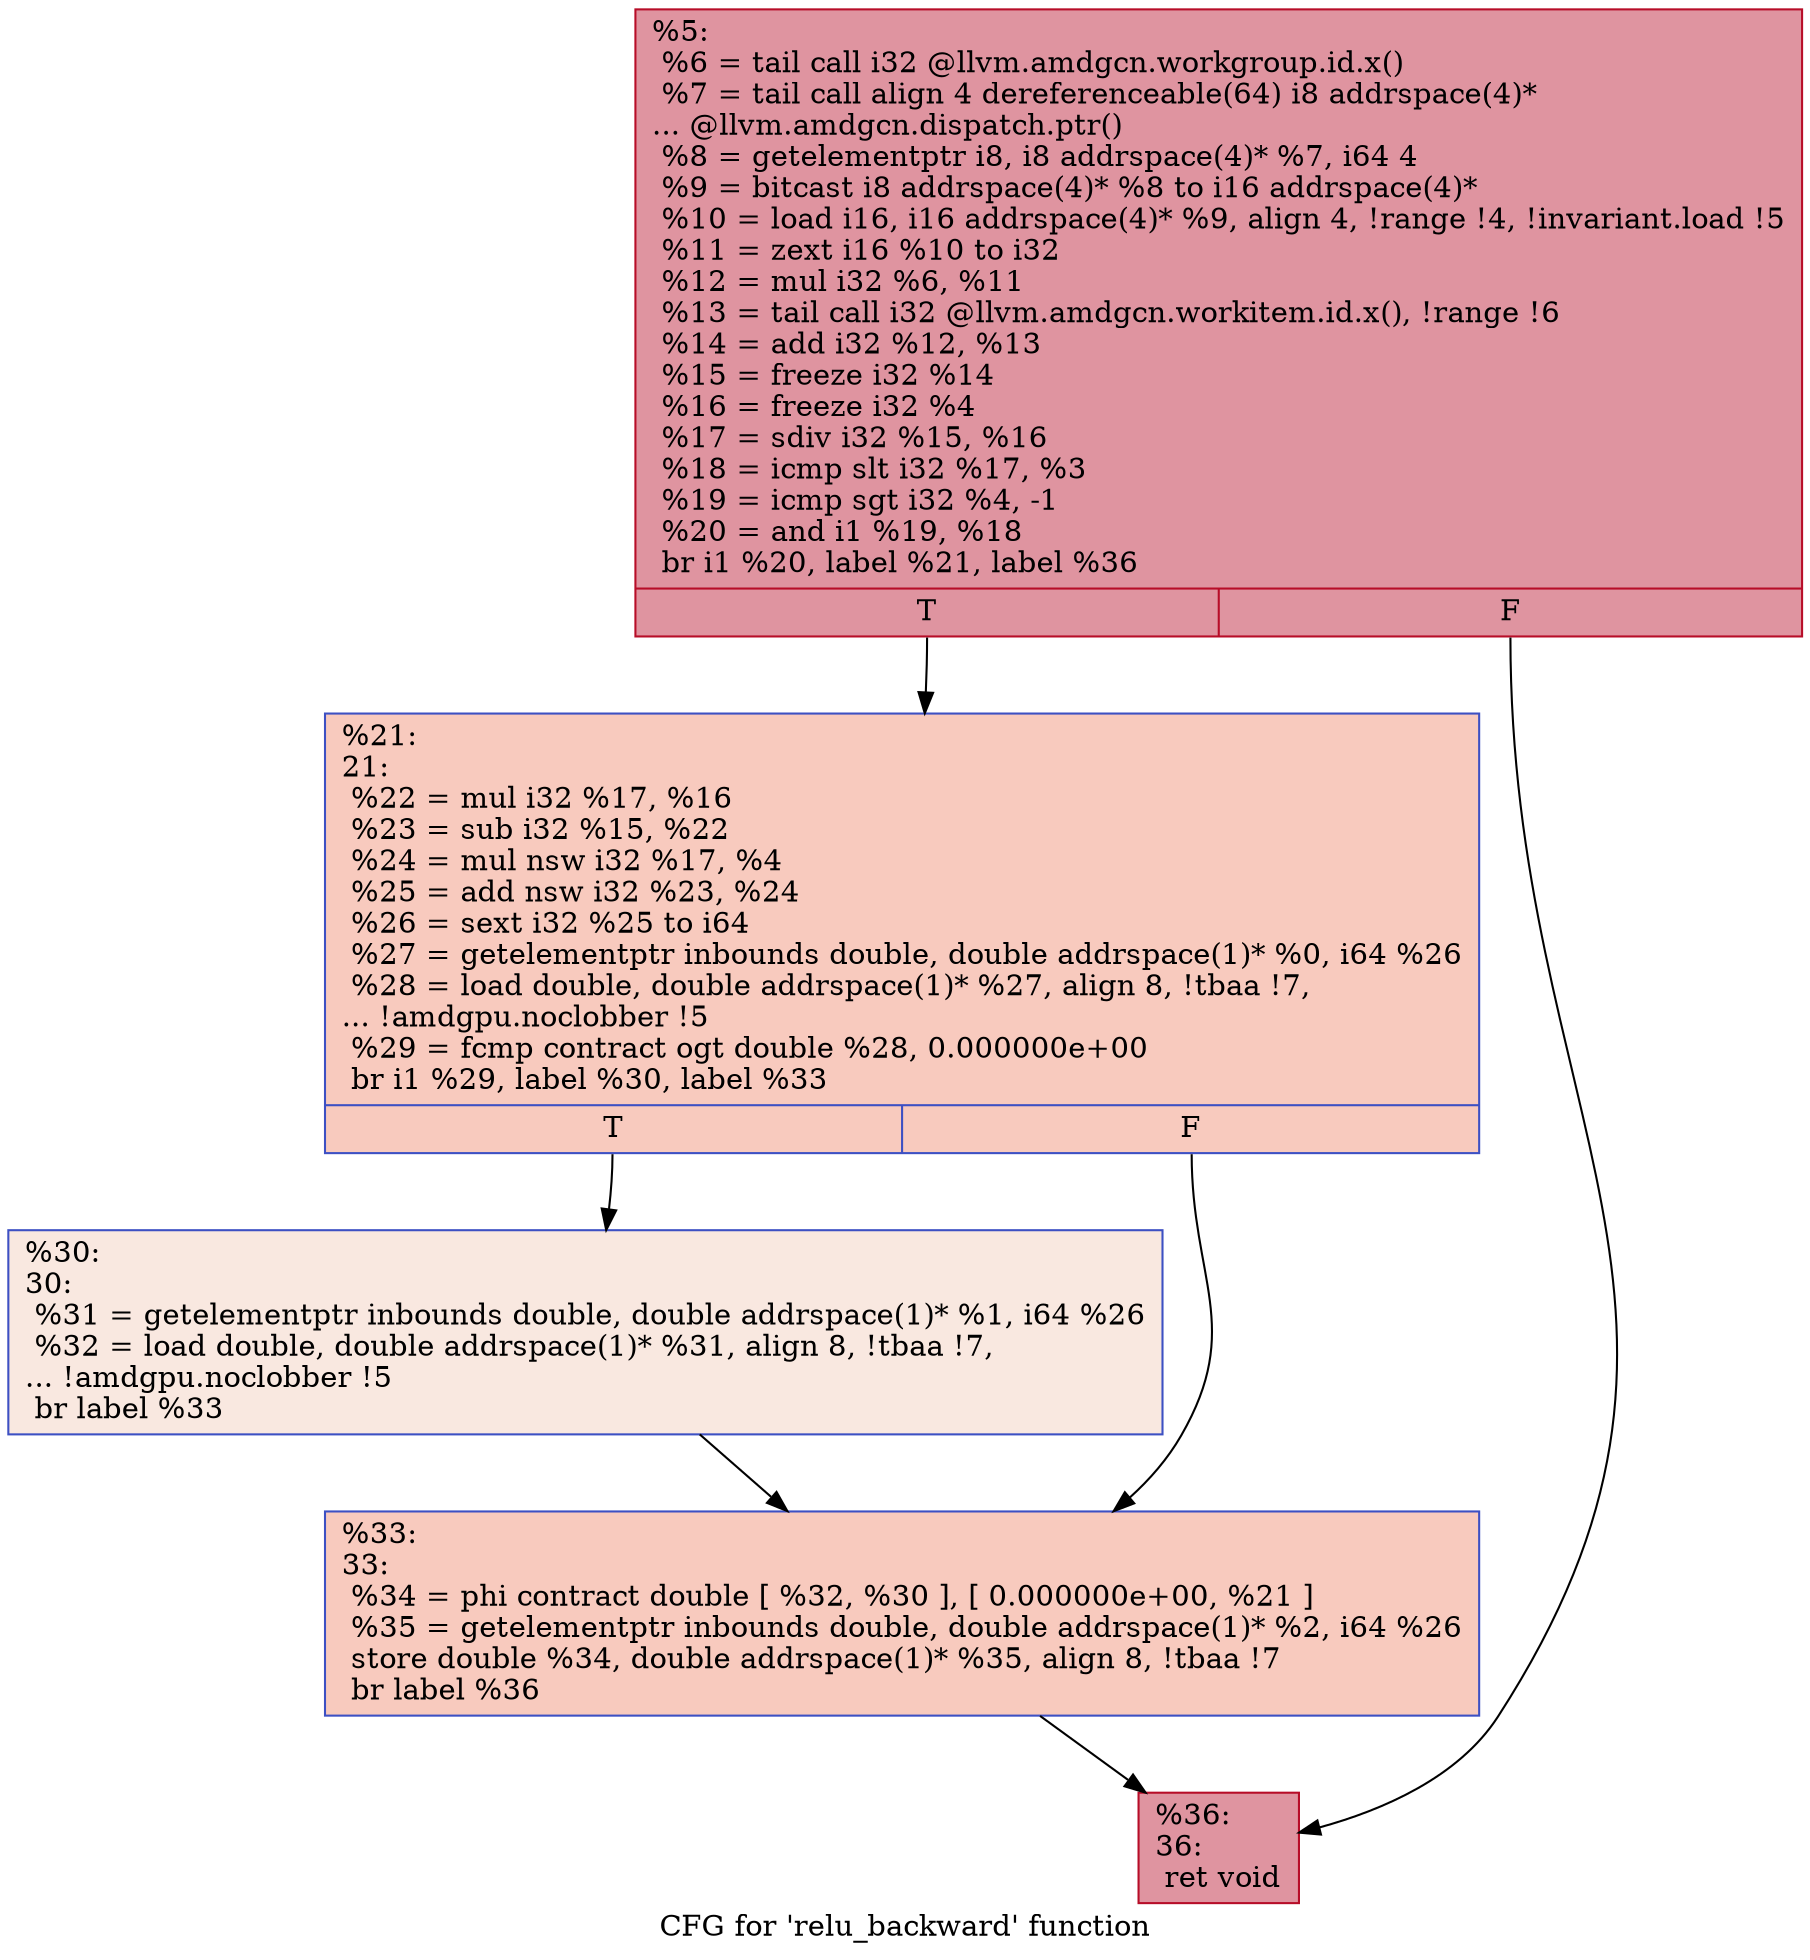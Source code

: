 digraph "CFG for 'relu_backward' function" {
	label="CFG for 'relu_backward' function";

	Node0x4859330 [shape=record,color="#b70d28ff", style=filled, fillcolor="#b70d2870",label="{%5:\l  %6 = tail call i32 @llvm.amdgcn.workgroup.id.x()\l  %7 = tail call align 4 dereferenceable(64) i8 addrspace(4)*\l... @llvm.amdgcn.dispatch.ptr()\l  %8 = getelementptr i8, i8 addrspace(4)* %7, i64 4\l  %9 = bitcast i8 addrspace(4)* %8 to i16 addrspace(4)*\l  %10 = load i16, i16 addrspace(4)* %9, align 4, !range !4, !invariant.load !5\l  %11 = zext i16 %10 to i32\l  %12 = mul i32 %6, %11\l  %13 = tail call i32 @llvm.amdgcn.workitem.id.x(), !range !6\l  %14 = add i32 %12, %13\l  %15 = freeze i32 %14\l  %16 = freeze i32 %4\l  %17 = sdiv i32 %15, %16\l  %18 = icmp slt i32 %17, %3\l  %19 = icmp sgt i32 %4, -1\l  %20 = and i1 %19, %18\l  br i1 %20, label %21, label %36\l|{<s0>T|<s1>F}}"];
	Node0x4859330:s0 -> Node0x485b540;
	Node0x4859330:s1 -> Node0x485b5d0;
	Node0x485b540 [shape=record,color="#3d50c3ff", style=filled, fillcolor="#ef886b70",label="{%21:\l21:                                               \l  %22 = mul i32 %17, %16\l  %23 = sub i32 %15, %22\l  %24 = mul nsw i32 %17, %4\l  %25 = add nsw i32 %23, %24\l  %26 = sext i32 %25 to i64\l  %27 = getelementptr inbounds double, double addrspace(1)* %0, i64 %26\l  %28 = load double, double addrspace(1)* %27, align 8, !tbaa !7,\l... !amdgpu.noclobber !5\l  %29 = fcmp contract ogt double %28, 0.000000e+00\l  br i1 %29, label %30, label %33\l|{<s0>T|<s1>F}}"];
	Node0x485b540:s0 -> Node0x485cd70;
	Node0x485b540:s1 -> Node0x485ce00;
	Node0x485cd70 [shape=record,color="#3d50c3ff", style=filled, fillcolor="#f1ccb870",label="{%30:\l30:                                               \l  %31 = getelementptr inbounds double, double addrspace(1)* %1, i64 %26\l  %32 = load double, double addrspace(1)* %31, align 8, !tbaa !7,\l... !amdgpu.noclobber !5\l  br label %33\l}"];
	Node0x485cd70 -> Node0x485ce00;
	Node0x485ce00 [shape=record,color="#3d50c3ff", style=filled, fillcolor="#ef886b70",label="{%33:\l33:                                               \l  %34 = phi contract double [ %32, %30 ], [ 0.000000e+00, %21 ]\l  %35 = getelementptr inbounds double, double addrspace(1)* %2, i64 %26\l  store double %34, double addrspace(1)* %35, align 8, !tbaa !7\l  br label %36\l}"];
	Node0x485ce00 -> Node0x485b5d0;
	Node0x485b5d0 [shape=record,color="#b70d28ff", style=filled, fillcolor="#b70d2870",label="{%36:\l36:                                               \l  ret void\l}"];
}
